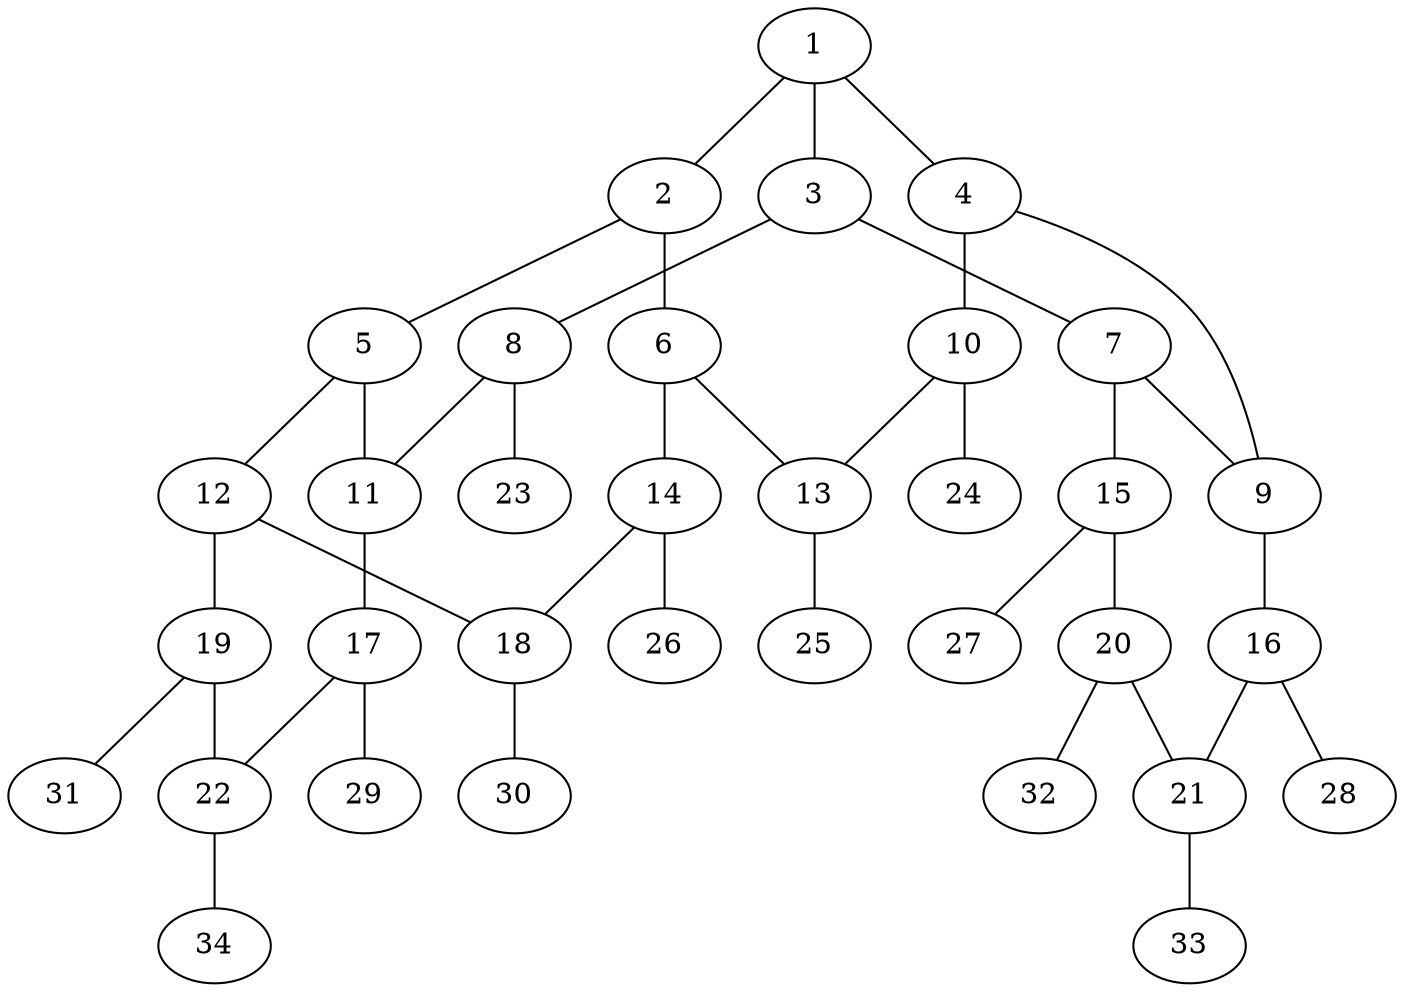 graph molecule_2065 {
	1	 [chem=C];
	2	 [chem=C];
	1 -- 2	 [valence=1];
	3	 [chem=C];
	1 -- 3	 [valence=1];
	4	 [chem=C];
	1 -- 4	 [valence=2];
	5	 [chem=C];
	2 -- 5	 [valence=1];
	6	 [chem=C];
	2 -- 6	 [valence=2];
	7	 [chem=C];
	3 -- 7	 [valence=1];
	8	 [chem=C];
	3 -- 8	 [valence=2];
	9	 [chem=C];
	4 -- 9	 [valence=1];
	10	 [chem=C];
	4 -- 10	 [valence=1];
	11	 [chem=C];
	5 -- 11	 [valence=2];
	12	 [chem=C];
	5 -- 12	 [valence=1];
	13	 [chem=C];
	6 -- 13	 [valence=1];
	14	 [chem=C];
	6 -- 14	 [valence=1];
	7 -- 9	 [valence=2];
	15	 [chem=C];
	7 -- 15	 [valence=1];
	8 -- 11	 [valence=1];
	23	 [chem=H];
	8 -- 23	 [valence=1];
	16	 [chem=C];
	9 -- 16	 [valence=1];
	10 -- 13	 [valence=2];
	24	 [chem=H];
	10 -- 24	 [valence=1];
	17	 [chem=C];
	11 -- 17	 [valence=1];
	18	 [chem=C];
	12 -- 18	 [valence=1];
	19	 [chem=C];
	12 -- 19	 [valence=2];
	25	 [chem=H];
	13 -- 25	 [valence=1];
	14 -- 18	 [valence=2];
	26	 [chem=H];
	14 -- 26	 [valence=1];
	20	 [chem=C];
	15 -- 20	 [valence=2];
	27	 [chem=H];
	15 -- 27	 [valence=1];
	21	 [chem=C];
	16 -- 21	 [valence=2];
	28	 [chem=H];
	16 -- 28	 [valence=1];
	22	 [chem=C];
	17 -- 22	 [valence=2];
	29	 [chem=H];
	17 -- 29	 [valence=1];
	30	 [chem=H];
	18 -- 30	 [valence=1];
	19 -- 22	 [valence=1];
	31	 [chem=H];
	19 -- 31	 [valence=1];
	20 -- 21	 [valence=1];
	32	 [chem=H];
	20 -- 32	 [valence=1];
	33	 [chem=H];
	21 -- 33	 [valence=1];
	34	 [chem=H];
	22 -- 34	 [valence=1];
}
